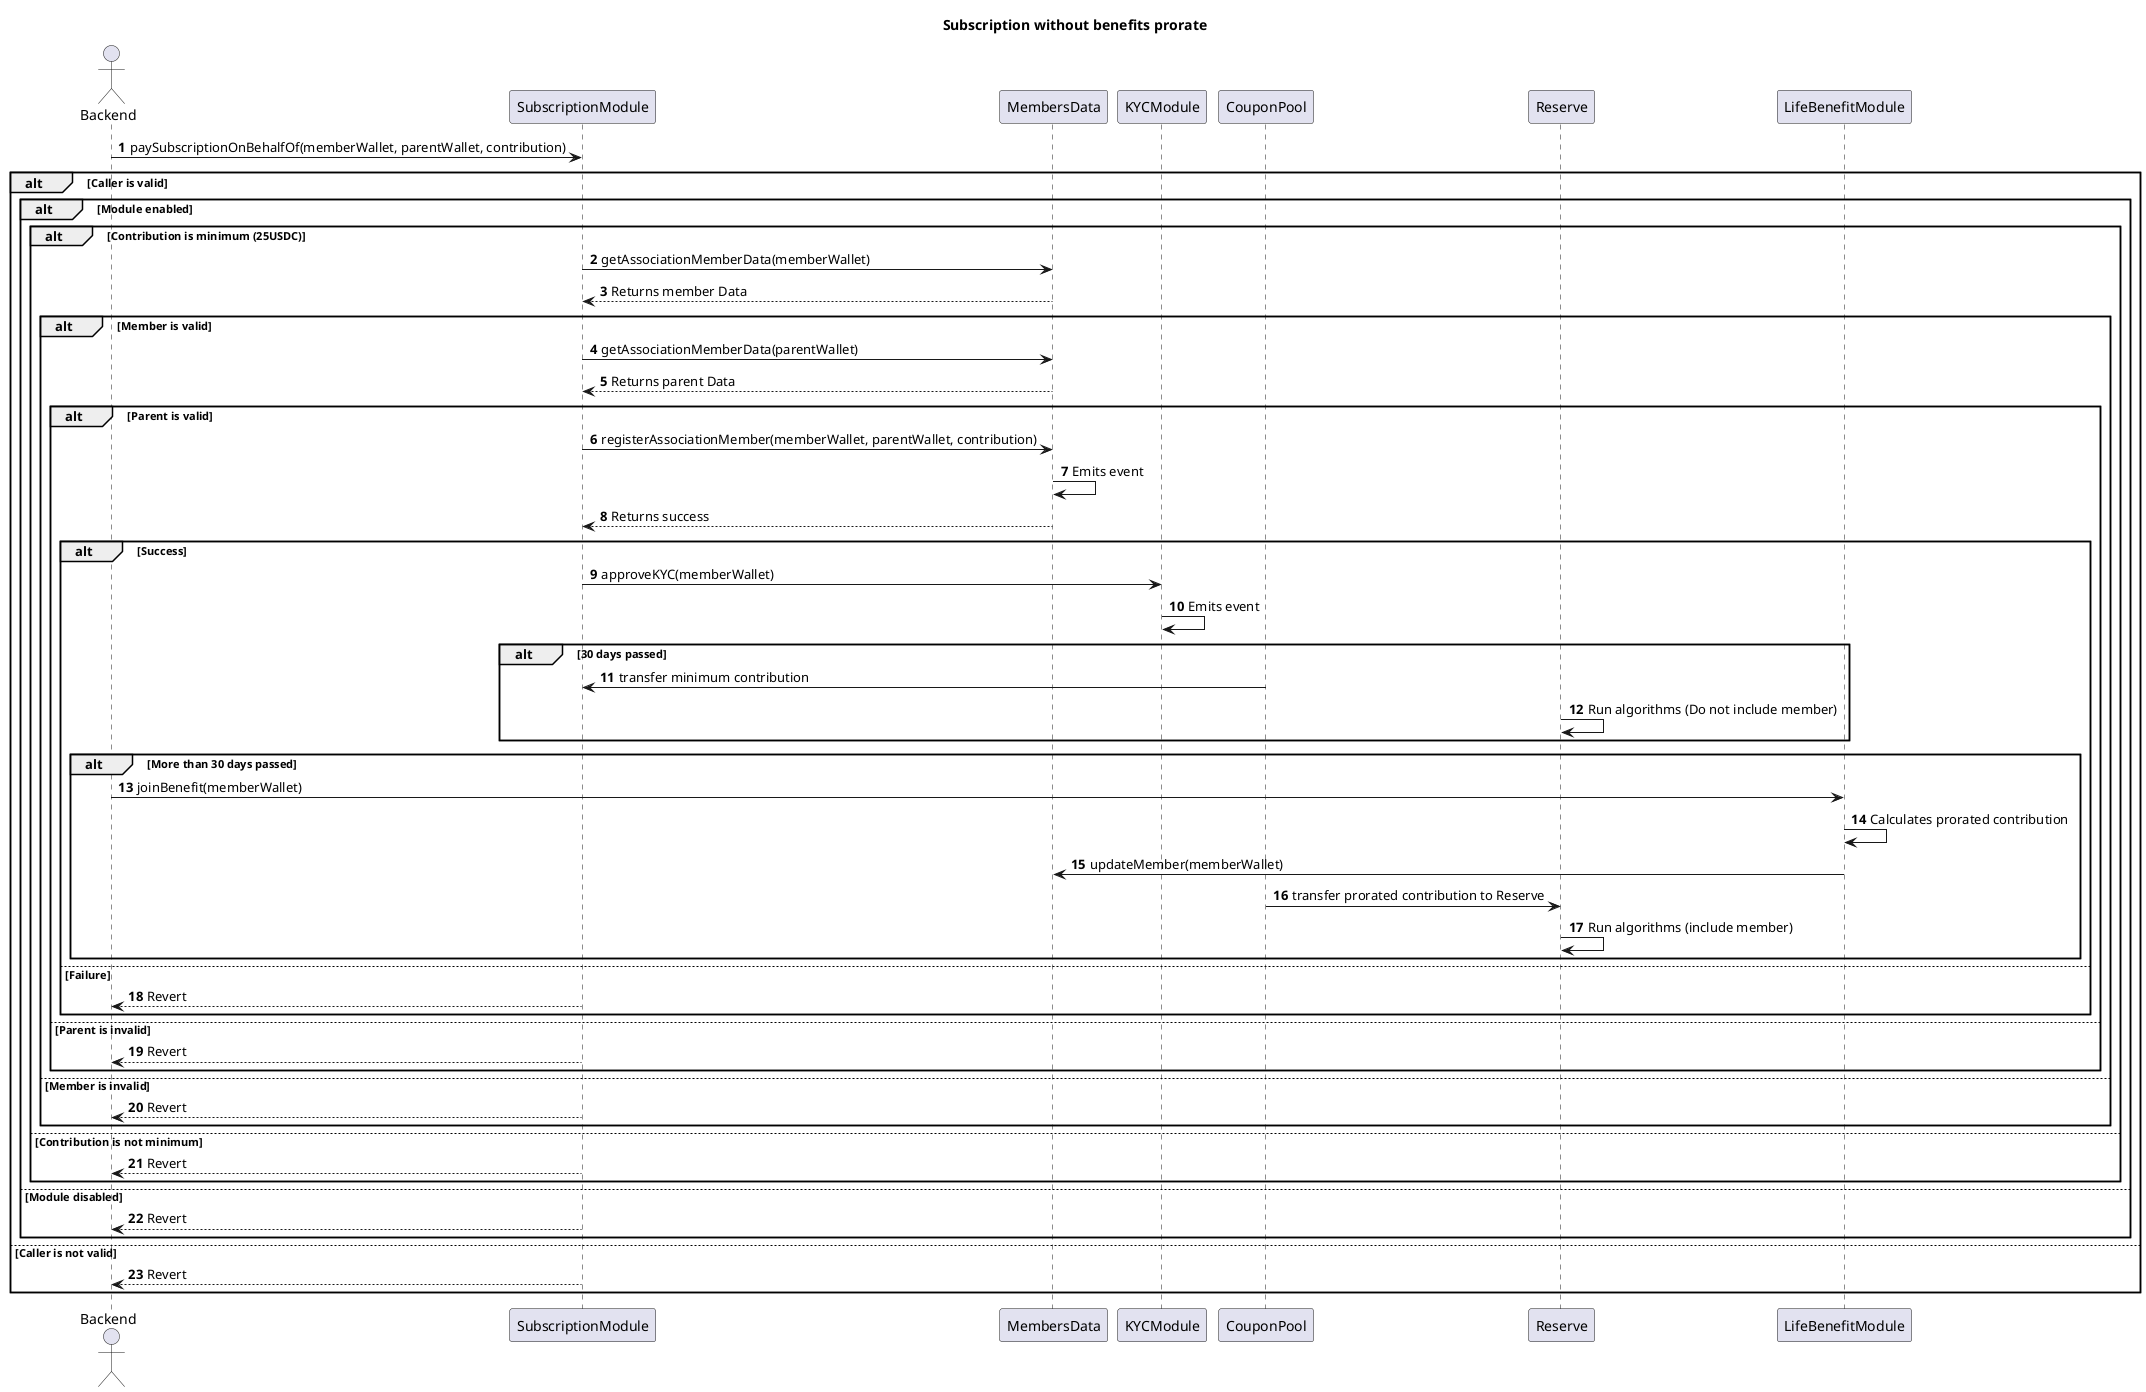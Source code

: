 @startuml Subscriptions with benefits prorate
title Subscription without benefits prorate
autonumber

actor Backend
participant SubscriptionModule
participant MembersData
participant KYCModule
' participant CouponPool
' participant LifeBenefitModule
' participant Reserve

Backend -> SubscriptionModule: paySubscriptionOnBehalfOf(memberWallet, parentWallet, contribution)

alt Caller is valid
  alt Module enabled
    alt Contribution is minimum (25USDC)
      SubscriptionModule -> MembersData: getAssociationMemberData(memberWallet)
      MembersData --> SubscriptionModule: Returns member Data

      alt Member is valid
        SubscriptionModule -> MembersData: getAssociationMemberData(parentWallet)
        MembersData --> SubscriptionModule: Returns parent Data

        alt Parent is valid
          SubscriptionModule -> MembersData: registerAssociationMember(memberWallet, parentWallet, contribution)
          MembersData -> MembersData: Emits event
          MembersData --> SubscriptionModule: Returns success

          alt Success
            SubscriptionModule -> KYCModule: approveKYC(memberWallet)
            KYCModule -> KYCModule: Emits event

            alt 30 days passed
                CouponPool -> SubscriptionModule: transfer minimum contribution
                Reserve -> Reserve: Run algorithms (Do not include member)
            end

            alt More than 30 days passed
                Backend -> LifeBenefitModule: joinBenefit(memberWallet)
                LifeBenefitModule -> LifeBenefitModule: Calculates prorated contribution
                LifeBenefitModule -> MembersData: updateMember(memberWallet)
                CouponPool -> Reserve: transfer prorated contribution to Reserve 
                Reserve -> Reserve: Run algorithms (include member)
            end            

          else Failure
            SubscriptionModule --> Backend: Revert
          end

        else Parent is invalid
          SubscriptionModule --> Backend: Revert
        end

      else Member is invalid 
        SubscriptionModule --> Backend: Revert
      end

    else Contribution is not minimum
      SubscriptionModule --> Backend: Revert
    end

  else Module disabled
    SubscriptionModule --> Backend: Revert
  end

else Caller is not valid
  SubscriptionModule --> Backend: Revert
end

@enduml

